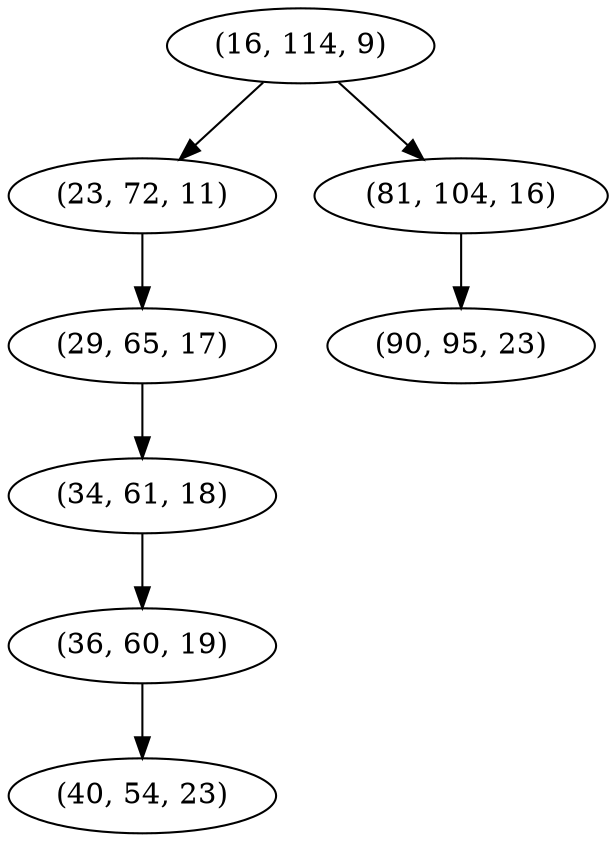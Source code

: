 digraph tree {
    "(16, 114, 9)";
    "(23, 72, 11)";
    "(29, 65, 17)";
    "(34, 61, 18)";
    "(36, 60, 19)";
    "(40, 54, 23)";
    "(81, 104, 16)";
    "(90, 95, 23)";
    "(16, 114, 9)" -> "(23, 72, 11)";
    "(16, 114, 9)" -> "(81, 104, 16)";
    "(23, 72, 11)" -> "(29, 65, 17)";
    "(29, 65, 17)" -> "(34, 61, 18)";
    "(34, 61, 18)" -> "(36, 60, 19)";
    "(36, 60, 19)" -> "(40, 54, 23)";
    "(81, 104, 16)" -> "(90, 95, 23)";
}
